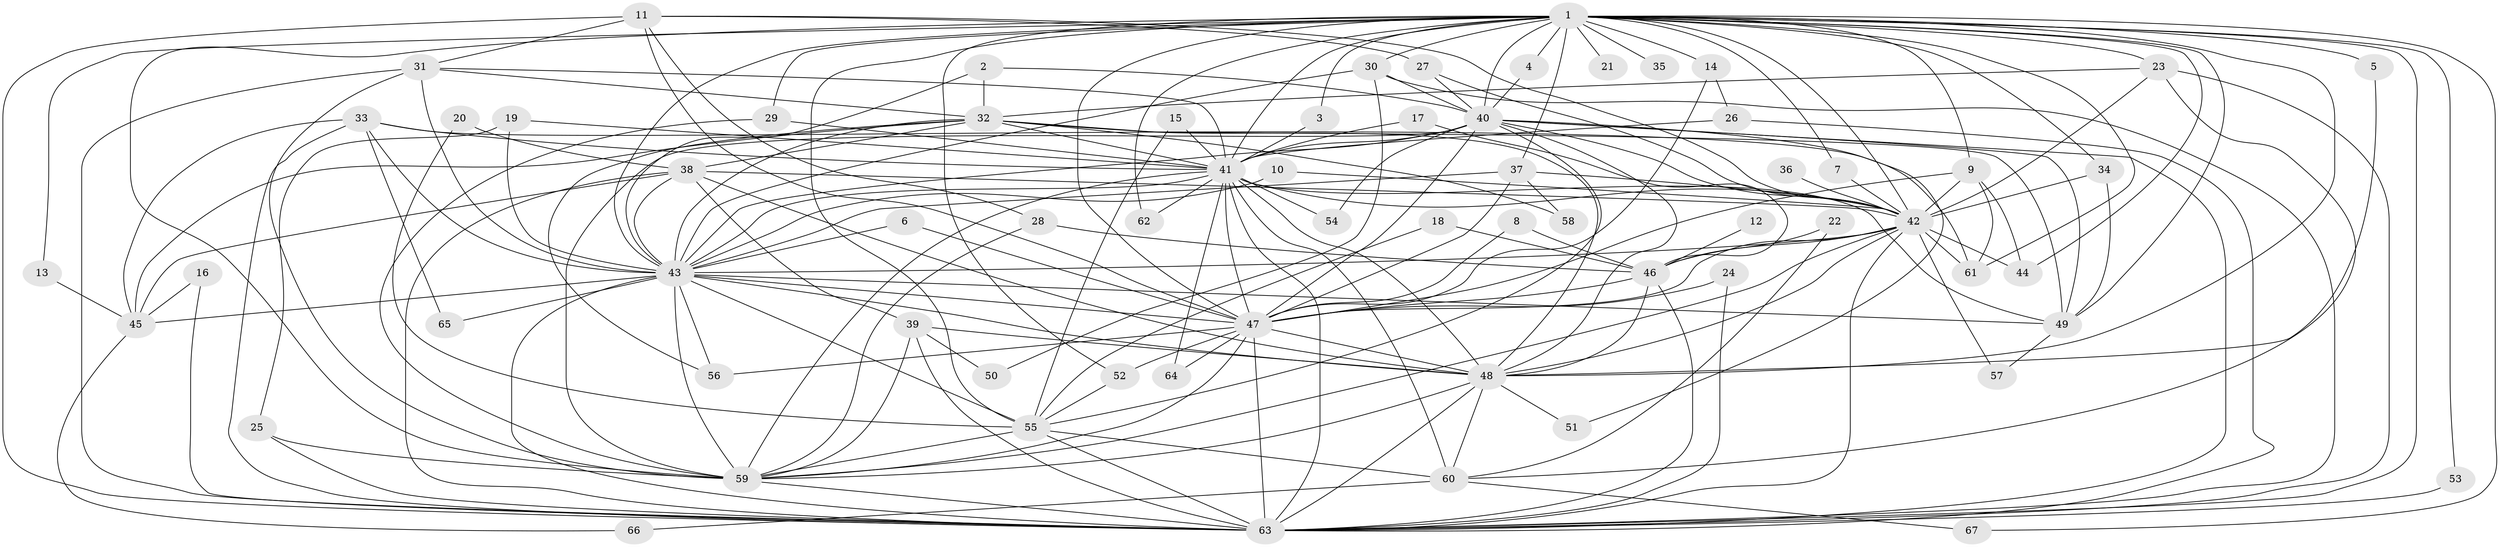 // original degree distribution, {29: 0.007462686567164179, 22: 0.007462686567164179, 19: 0.007462686567164179, 24: 0.014925373134328358, 27: 0.007462686567164179, 28: 0.007462686567164179, 15: 0.007462686567164179, 25: 0.007462686567164179, 17: 0.007462686567164179, 5: 0.03731343283582089, 4: 0.07462686567164178, 3: 0.21641791044776118, 2: 0.5373134328358209, 10: 0.014925373134328358, 6: 0.014925373134328358, 7: 0.029850746268656716}
// Generated by graph-tools (version 1.1) at 2025/25/03/09/25 03:25:39]
// undirected, 67 vertices, 191 edges
graph export_dot {
graph [start="1"]
  node [color=gray90,style=filled];
  1;
  2;
  3;
  4;
  5;
  6;
  7;
  8;
  9;
  10;
  11;
  12;
  13;
  14;
  15;
  16;
  17;
  18;
  19;
  20;
  21;
  22;
  23;
  24;
  25;
  26;
  27;
  28;
  29;
  30;
  31;
  32;
  33;
  34;
  35;
  36;
  37;
  38;
  39;
  40;
  41;
  42;
  43;
  44;
  45;
  46;
  47;
  48;
  49;
  50;
  51;
  52;
  53;
  54;
  55;
  56;
  57;
  58;
  59;
  60;
  61;
  62;
  63;
  64;
  65;
  66;
  67;
  1 -- 3 [weight=1.0];
  1 -- 4 [weight=1.0];
  1 -- 5 [weight=2.0];
  1 -- 7 [weight=1.0];
  1 -- 9 [weight=1.0];
  1 -- 13 [weight=1.0];
  1 -- 14 [weight=1.0];
  1 -- 21 [weight=2.0];
  1 -- 23 [weight=1.0];
  1 -- 29 [weight=1.0];
  1 -- 30 [weight=1.0];
  1 -- 34 [weight=1.0];
  1 -- 35 [weight=2.0];
  1 -- 37 [weight=1.0];
  1 -- 40 [weight=2.0];
  1 -- 41 [weight=4.0];
  1 -- 42 [weight=3.0];
  1 -- 43 [weight=3.0];
  1 -- 44 [weight=2.0];
  1 -- 47 [weight=3.0];
  1 -- 48 [weight=2.0];
  1 -- 49 [weight=1.0];
  1 -- 52 [weight=1.0];
  1 -- 53 [weight=1.0];
  1 -- 55 [weight=2.0];
  1 -- 59 [weight=3.0];
  1 -- 61 [weight=1.0];
  1 -- 62 [weight=1.0];
  1 -- 63 [weight=2.0];
  1 -- 67 [weight=1.0];
  2 -- 32 [weight=1.0];
  2 -- 40 [weight=1.0];
  2 -- 43 [weight=1.0];
  3 -- 41 [weight=1.0];
  4 -- 40 [weight=1.0];
  5 -- 48 [weight=1.0];
  6 -- 43 [weight=1.0];
  6 -- 47 [weight=1.0];
  7 -- 42 [weight=1.0];
  8 -- 46 [weight=1.0];
  8 -- 47 [weight=1.0];
  9 -- 42 [weight=1.0];
  9 -- 44 [weight=1.0];
  9 -- 47 [weight=1.0];
  9 -- 61 [weight=1.0];
  10 -- 42 [weight=1.0];
  10 -- 43 [weight=1.0];
  11 -- 27 [weight=1.0];
  11 -- 28 [weight=1.0];
  11 -- 31 [weight=1.0];
  11 -- 42 [weight=1.0];
  11 -- 47 [weight=1.0];
  11 -- 63 [weight=1.0];
  12 -- 46 [weight=1.0];
  13 -- 45 [weight=1.0];
  14 -- 26 [weight=1.0];
  14 -- 47 [weight=1.0];
  15 -- 41 [weight=1.0];
  15 -- 55 [weight=1.0];
  16 -- 45 [weight=1.0];
  16 -- 63 [weight=1.0];
  17 -- 41 [weight=1.0];
  17 -- 46 [weight=1.0];
  18 -- 46 [weight=1.0];
  18 -- 55 [weight=1.0];
  19 -- 25 [weight=1.0];
  19 -- 41 [weight=1.0];
  19 -- 43 [weight=1.0];
  20 -- 38 [weight=1.0];
  20 -- 55 [weight=1.0];
  22 -- 46 [weight=1.0];
  22 -- 60 [weight=1.0];
  23 -- 32 [weight=1.0];
  23 -- 42 [weight=1.0];
  23 -- 60 [weight=1.0];
  23 -- 63 [weight=1.0];
  24 -- 47 [weight=1.0];
  24 -- 63 [weight=1.0];
  25 -- 59 [weight=1.0];
  25 -- 63 [weight=1.0];
  26 -- 41 [weight=1.0];
  26 -- 63 [weight=1.0];
  27 -- 40 [weight=1.0];
  27 -- 42 [weight=1.0];
  28 -- 46 [weight=1.0];
  28 -- 59 [weight=2.0];
  29 -- 41 [weight=1.0];
  29 -- 59 [weight=1.0];
  30 -- 40 [weight=1.0];
  30 -- 43 [weight=1.0];
  30 -- 50 [weight=1.0];
  30 -- 63 [weight=1.0];
  31 -- 32 [weight=1.0];
  31 -- 41 [weight=1.0];
  31 -- 43 [weight=1.0];
  31 -- 59 [weight=1.0];
  31 -- 63 [weight=2.0];
  32 -- 38 [weight=1.0];
  32 -- 41 [weight=1.0];
  32 -- 43 [weight=2.0];
  32 -- 45 [weight=1.0];
  32 -- 48 [weight=1.0];
  32 -- 49 [weight=1.0];
  32 -- 56 [weight=1.0];
  32 -- 58 [weight=1.0];
  33 -- 41 [weight=1.0];
  33 -- 43 [weight=1.0];
  33 -- 45 [weight=1.0];
  33 -- 61 [weight=1.0];
  33 -- 63 [weight=1.0];
  33 -- 65 [weight=1.0];
  34 -- 42 [weight=1.0];
  34 -- 49 [weight=1.0];
  36 -- 42 [weight=1.0];
  37 -- 42 [weight=1.0];
  37 -- 43 [weight=1.0];
  37 -- 47 [weight=1.0];
  37 -- 58 [weight=1.0];
  38 -- 39 [weight=1.0];
  38 -- 42 [weight=1.0];
  38 -- 43 [weight=1.0];
  38 -- 45 [weight=1.0];
  38 -- 48 [weight=1.0];
  38 -- 63 [weight=1.0];
  39 -- 48 [weight=2.0];
  39 -- 50 [weight=1.0];
  39 -- 59 [weight=1.0];
  39 -- 63 [weight=1.0];
  40 -- 41 [weight=1.0];
  40 -- 42 [weight=1.0];
  40 -- 43 [weight=1.0];
  40 -- 47 [weight=2.0];
  40 -- 48 [weight=1.0];
  40 -- 49 [weight=1.0];
  40 -- 51 [weight=1.0];
  40 -- 54 [weight=1.0];
  40 -- 55 [weight=1.0];
  40 -- 59 [weight=1.0];
  40 -- 63 [weight=1.0];
  41 -- 42 [weight=1.0];
  41 -- 43 [weight=1.0];
  41 -- 47 [weight=1.0];
  41 -- 48 [weight=1.0];
  41 -- 49 [weight=1.0];
  41 -- 54 [weight=1.0];
  41 -- 59 [weight=1.0];
  41 -- 60 [weight=2.0];
  41 -- 62 [weight=1.0];
  41 -- 63 [weight=1.0];
  41 -- 64 [weight=1.0];
  42 -- 43 [weight=1.0];
  42 -- 44 [weight=1.0];
  42 -- 46 [weight=1.0];
  42 -- 47 [weight=2.0];
  42 -- 48 [weight=1.0];
  42 -- 57 [weight=1.0];
  42 -- 59 [weight=1.0];
  42 -- 61 [weight=1.0];
  42 -- 63 [weight=1.0];
  43 -- 45 [weight=1.0];
  43 -- 47 [weight=1.0];
  43 -- 48 [weight=1.0];
  43 -- 49 [weight=1.0];
  43 -- 55 [weight=1.0];
  43 -- 56 [weight=1.0];
  43 -- 59 [weight=3.0];
  43 -- 63 [weight=2.0];
  43 -- 65 [weight=1.0];
  45 -- 66 [weight=1.0];
  46 -- 47 [weight=1.0];
  46 -- 48 [weight=1.0];
  46 -- 63 [weight=1.0];
  47 -- 48 [weight=2.0];
  47 -- 52 [weight=1.0];
  47 -- 56 [weight=1.0];
  47 -- 59 [weight=2.0];
  47 -- 63 [weight=1.0];
  47 -- 64 [weight=1.0];
  48 -- 51 [weight=1.0];
  48 -- 59 [weight=1.0];
  48 -- 60 [weight=1.0];
  48 -- 63 [weight=1.0];
  49 -- 57 [weight=1.0];
  52 -- 55 [weight=1.0];
  53 -- 63 [weight=1.0];
  55 -- 59 [weight=1.0];
  55 -- 60 [weight=1.0];
  55 -- 63 [weight=1.0];
  59 -- 63 [weight=1.0];
  60 -- 66 [weight=1.0];
  60 -- 67 [weight=1.0];
}
